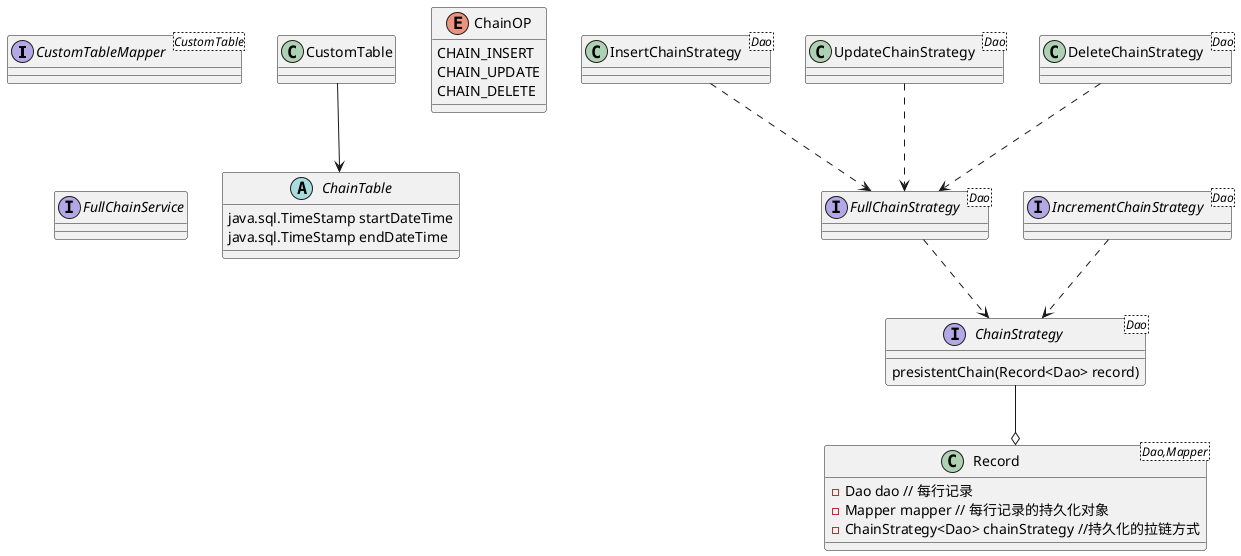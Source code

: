 @startuml
'https://plantuml.com/class-diagram
together{
interface CustomTableMapper<CustomTable>
class CustomTable
}
abstract class ChainTable{
java.sql.TimeStamp startDateTime
java.sql.TimeStamp endDateTime
}
CustomTable --> ChainTable
interface ChainStrategy{
presistentChain(Record<Dao> record)
}
interface ChainStrategy<Dao>{}
interface FullChainStrategy<Dao>{}
interface IncrementChainStrategy<Dao>{}
class InsertChainStrategy<Dao>{}
class UpdateChainStrategy<Dao>{}
class DeleteChainStrategy<Dao>{}

FullChainStrategy ..> ChainStrategy
IncrementChainStrategy ..> ChainStrategy
InsertChainStrategy ..> FullChainStrategy
UpdateChainStrategy ..> FullChainStrategy
DeleteChainStrategy ..> FullChainStrategy

ChainStrategy --o Record
class Record<Dao,Mapper>{
- Dao dao // 每行记录
- Mapper mapper // 每行记录的持久化对象
- ChainStrategy<Dao> chainStrategy //持久化的拉链方式
}
enum ChainOP{
CHAIN_INSERT
CHAIN_UPDATE
CHAIN_DELETE
}
interface FullChainService{
}
@enduml